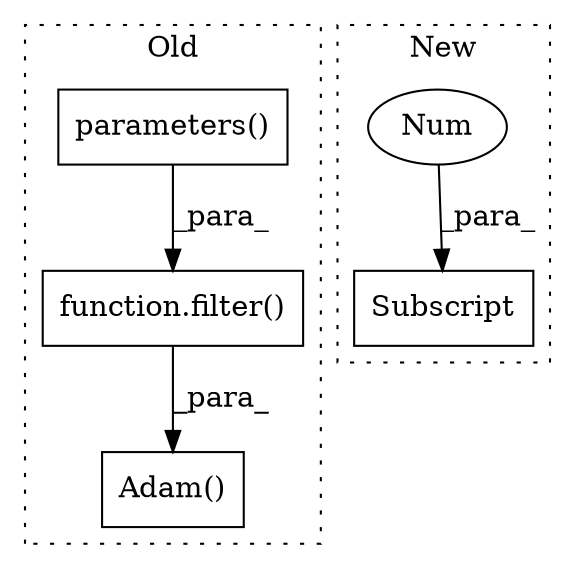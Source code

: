 digraph G {
subgraph cluster0 {
1 [label="function.filter()" a="75" s="3673,3725" l="7,1" shape="box"];
3 [label="parameters()" a="75" s="3707" l="18" shape="box"];
4 [label="Adam()" a="75" s="3656,3726" l="17,29" shape="box"];
label = "Old";
style="dotted";
}
subgraph cluster1 {
2 [label="Subscript" a="63" s="4857,0" l="18,0" shape="box"];
5 [label="Num" a="76" s="4873" l="1" shape="ellipse"];
label = "New";
style="dotted";
}
1 -> 4 [label="_para_"];
3 -> 1 [label="_para_"];
5 -> 2 [label="_para_"];
}